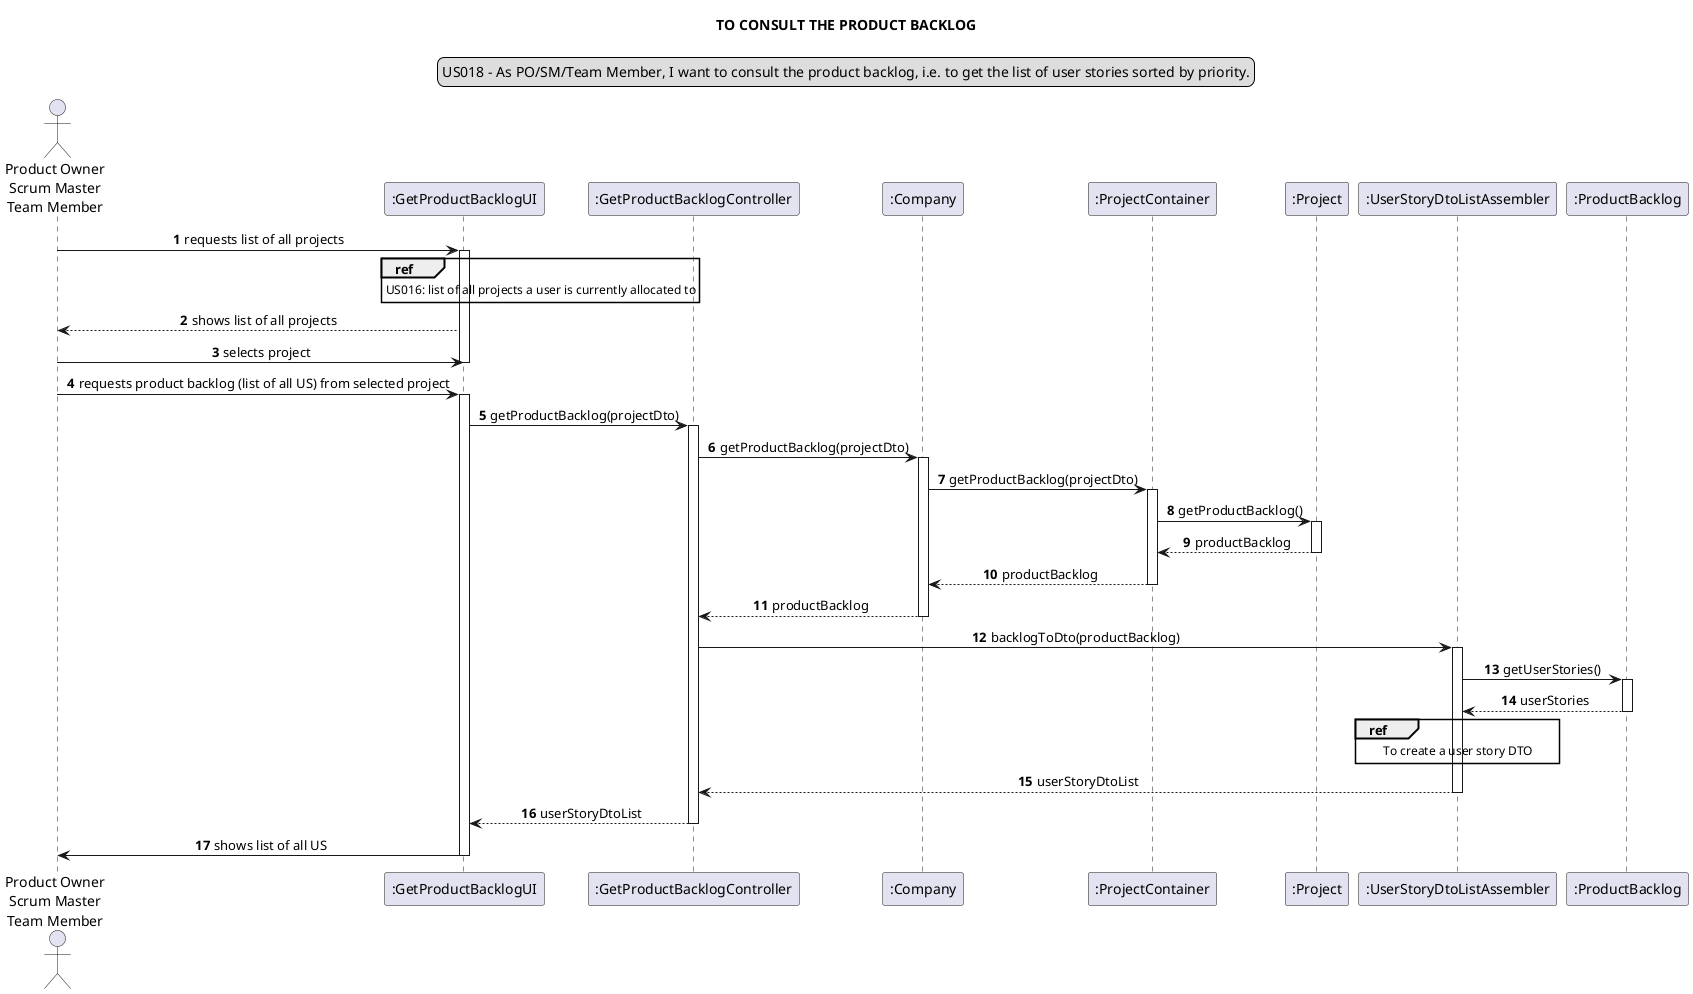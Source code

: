 @startuml
skinparam sequenceMessageAlign center
title TO CONSULT THE PRODUCT BACKLOG
legend top
US018 - As PO/SM/Team Member, I want to consult the product backlog, i.e. to get the list of user stories sorted by priority.
end legend
autonumber

actor "Product Owner\nScrum Master\nTeam Member" as actor
participant ":GetProductBacklogUI" as ui
participant ":GetProductBacklogController" as controller
participant ":Company" as company
participant ":ProjectContainer" as container
participant ":Project" as project
participant ":UserStoryDtoListAssembler" as assembler
participant ":ProductBacklog" as backlog


actor -> ui: requests list of all projects
activate ui
ref over ui: US016: list of all projects a user is currently allocated to

ui --> actor: shows list of all projects
actor -> ui: selects project
deactivate ui

actor -> ui: requests product backlog (list of all US) from selected project
activate ui
ui -> controller: getProductBacklog(projectDto)
activate controller
controller -> company: getProductBacklog(projectDto)
activate company
company -> container: getProductBacklog(projectDto)
activate container

container -> project: getProductBacklog()
activate project


project --> container: productBacklog
deactivate project
container --> company: productBacklog
deactivate container
company --> controller: productBacklog
deactivate company
controller -> assembler: backlogToDto(productBacklog)
activate assembler
assembler -> backlog: getUserStories()
activate backlog
backlog --> assembler: userStories
deactivate backlog
ref over assembler: To create a user story DTO
assembler --> controller: userStoryDtoList

deactivate assembler
controller --> ui: userStoryDtoList
deactivate controller

ui -> actor: shows list of all US
deactivate ui
@enduml